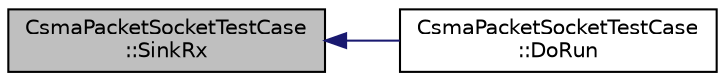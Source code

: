 digraph "CsmaPacketSocketTestCase::SinkRx"
{
  edge [fontname="Helvetica",fontsize="10",labelfontname="Helvetica",labelfontsize="10"];
  node [fontname="Helvetica",fontsize="10",shape=record];
  rankdir="LR";
  Node1 [label="CsmaPacketSocketTestCase\l::SinkRx",height=0.2,width=0.4,color="black", fillcolor="grey75", style="filled", fontcolor="black"];
  Node1 -> Node2 [dir="back",color="midnightblue",fontsize="10",style="solid"];
  Node2 [label="CsmaPacketSocketTestCase\l::DoRun",height=0.2,width=0.4,color="black", fillcolor="white", style="filled",URL="$d4/dd9/classCsmaPacketSocketTestCase.html#a384d3d4dbc79ff809f5104e344ef6da5",tooltip="Implementation to actually run this TestCase. "];
}

